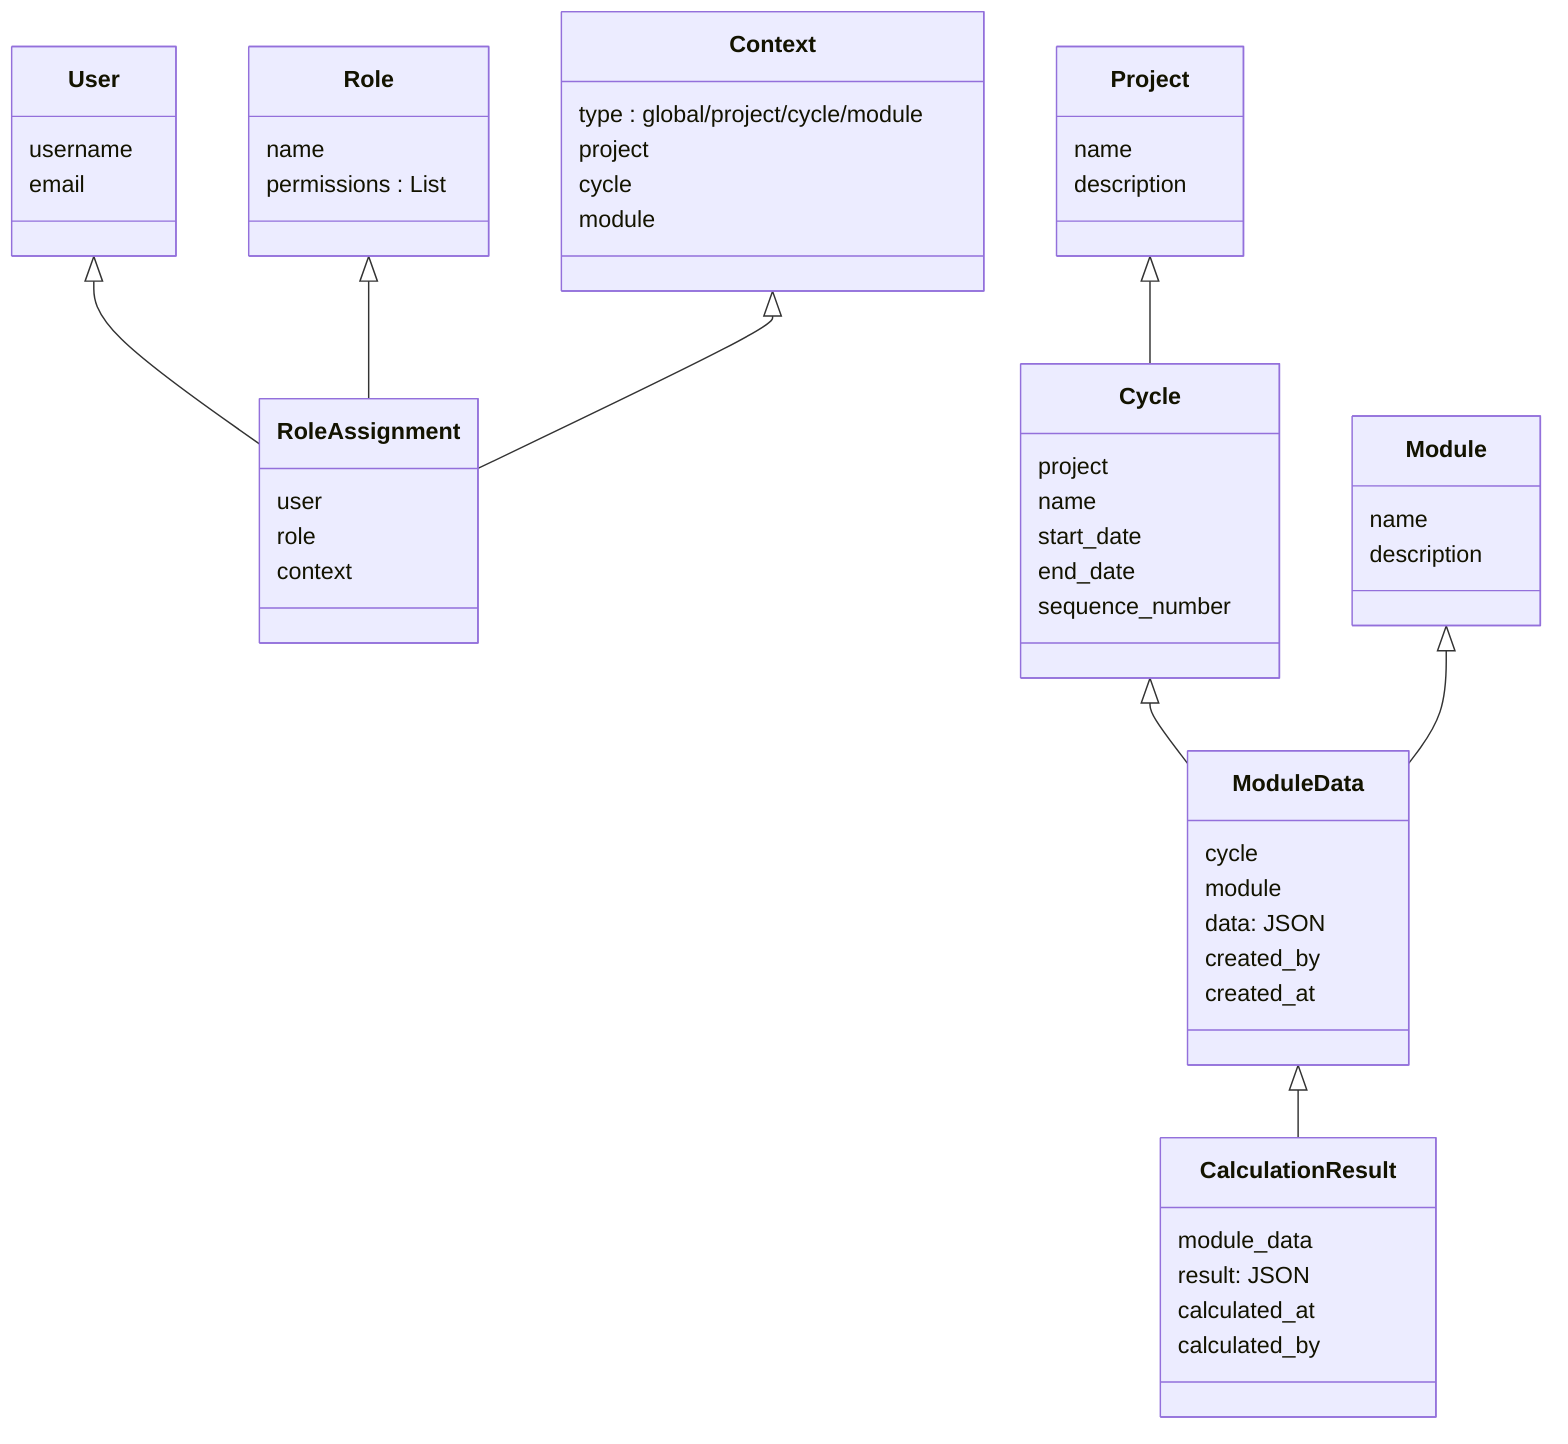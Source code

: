 %% Entity-Relationship Diagram - Core Data Model
classDiagram
    User <|-- RoleAssignment
    Role <|-- RoleAssignment
    Context <|-- RoleAssignment
    Project <|-- Cycle
    Cycle <|-- ModuleData
    Module <|-- ModuleData
    ModuleData <|-- CalculationResult

    class User {
        username
        email
    }
    class Role {
        name
        permissions : List
    }
    class Project {
        name
        description
    }
    class Cycle {
        project
        name
        start_date
        end_date
        sequence_number
    }
    class Module {
        name
        description
    }
    class ModuleData {
        cycle
        module
        data: JSON
        created_by
        created_at
    }
    class CalculationResult {
        module_data
        result: JSON
        calculated_at
        calculated_by
    }
    class Context {
        type : global/project/cycle/module
        project
        cycle
        module
    }
    class RoleAssignment {
        user
        role
        context
    }